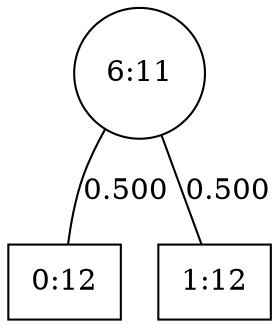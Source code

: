 graph G {
splines=true;
350 [shape=circle, label="6:11"]
350--351[label = 0.500, labelangle=110];
351 [shape=box, label="0:12"]
350--355[label = 0.500, labelangle=110];
355 [shape=box, label="1:12"]
}
